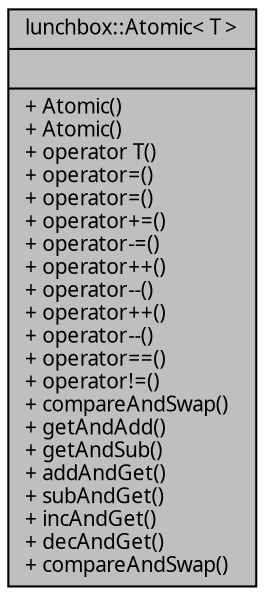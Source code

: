 digraph "lunchbox::Atomic&lt; T &gt;"
{
  edge [fontname="Sans",fontsize="10",labelfontname="Sans",labelfontsize="10"];
  node [fontname="Sans",fontsize="10",shape=record];
  Node1 [label="{lunchbox::Atomic\< T \>\n||+ Atomic()\l+ Atomic()\l+ operator T()\l+ operator=()\l+ operator=()\l+ operator+=()\l+ operator-=()\l+ operator++()\l+ operator--()\l+ operator++()\l+ operator--()\l+ operator==()\l+ operator!=()\l+ compareAndSwap()\l+ getAndAdd()\l+ getAndSub()\l+ addAndGet()\l+ subAndGet()\l+ incAndGet()\l+ decAndGet()\l+ compareAndSwap()\l}",height=0.2,width=0.4,color="black", fillcolor="grey75", style="filled" fontcolor="black"];
}
